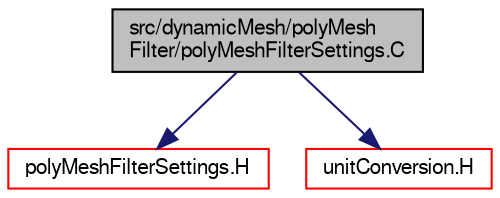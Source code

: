 digraph "src/dynamicMesh/polyMeshFilter/polyMeshFilterSettings.C"
{
  bgcolor="transparent";
  edge [fontname="FreeSans",fontsize="10",labelfontname="FreeSans",labelfontsize="10"];
  node [fontname="FreeSans",fontsize="10",shape=record];
  Node0 [label="src/dynamicMesh/polyMesh\lFilter/polyMeshFilterSettings.C",height=0.2,width=0.4,color="black", fillcolor="grey75", style="filled", fontcolor="black"];
  Node0 -> Node1 [color="midnightblue",fontsize="10",style="solid",fontname="FreeSans"];
  Node1 [label="polyMeshFilterSettings.H",height=0.2,width=0.4,color="red",URL="$a00665.html"];
  Node0 -> Node75 [color="midnightblue",fontsize="10",style="solid",fontname="FreeSans"];
  Node75 [label="unitConversion.H",height=0.2,width=0.4,color="red",URL="$a10280.html",tooltip="Unit conversion functions. "];
}
